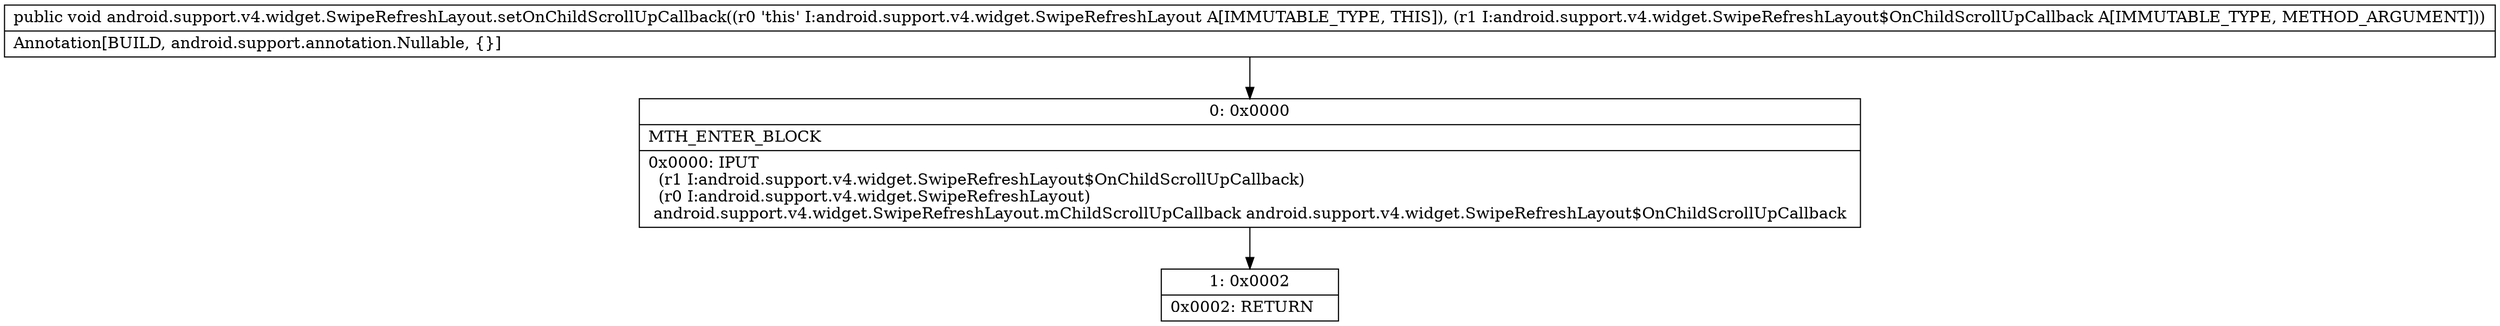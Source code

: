 digraph "CFG forandroid.support.v4.widget.SwipeRefreshLayout.setOnChildScrollUpCallback(Landroid\/support\/v4\/widget\/SwipeRefreshLayout$OnChildScrollUpCallback;)V" {
Node_0 [shape=record,label="{0\:\ 0x0000|MTH_ENTER_BLOCK\l|0x0000: IPUT  \l  (r1 I:android.support.v4.widget.SwipeRefreshLayout$OnChildScrollUpCallback)\l  (r0 I:android.support.v4.widget.SwipeRefreshLayout)\l android.support.v4.widget.SwipeRefreshLayout.mChildScrollUpCallback android.support.v4.widget.SwipeRefreshLayout$OnChildScrollUpCallback \l}"];
Node_1 [shape=record,label="{1\:\ 0x0002|0x0002: RETURN   \l}"];
MethodNode[shape=record,label="{public void android.support.v4.widget.SwipeRefreshLayout.setOnChildScrollUpCallback((r0 'this' I:android.support.v4.widget.SwipeRefreshLayout A[IMMUTABLE_TYPE, THIS]), (r1 I:android.support.v4.widget.SwipeRefreshLayout$OnChildScrollUpCallback A[IMMUTABLE_TYPE, METHOD_ARGUMENT]))  | Annotation[BUILD, android.support.annotation.Nullable, \{\}]\l}"];
MethodNode -> Node_0;
Node_0 -> Node_1;
}

